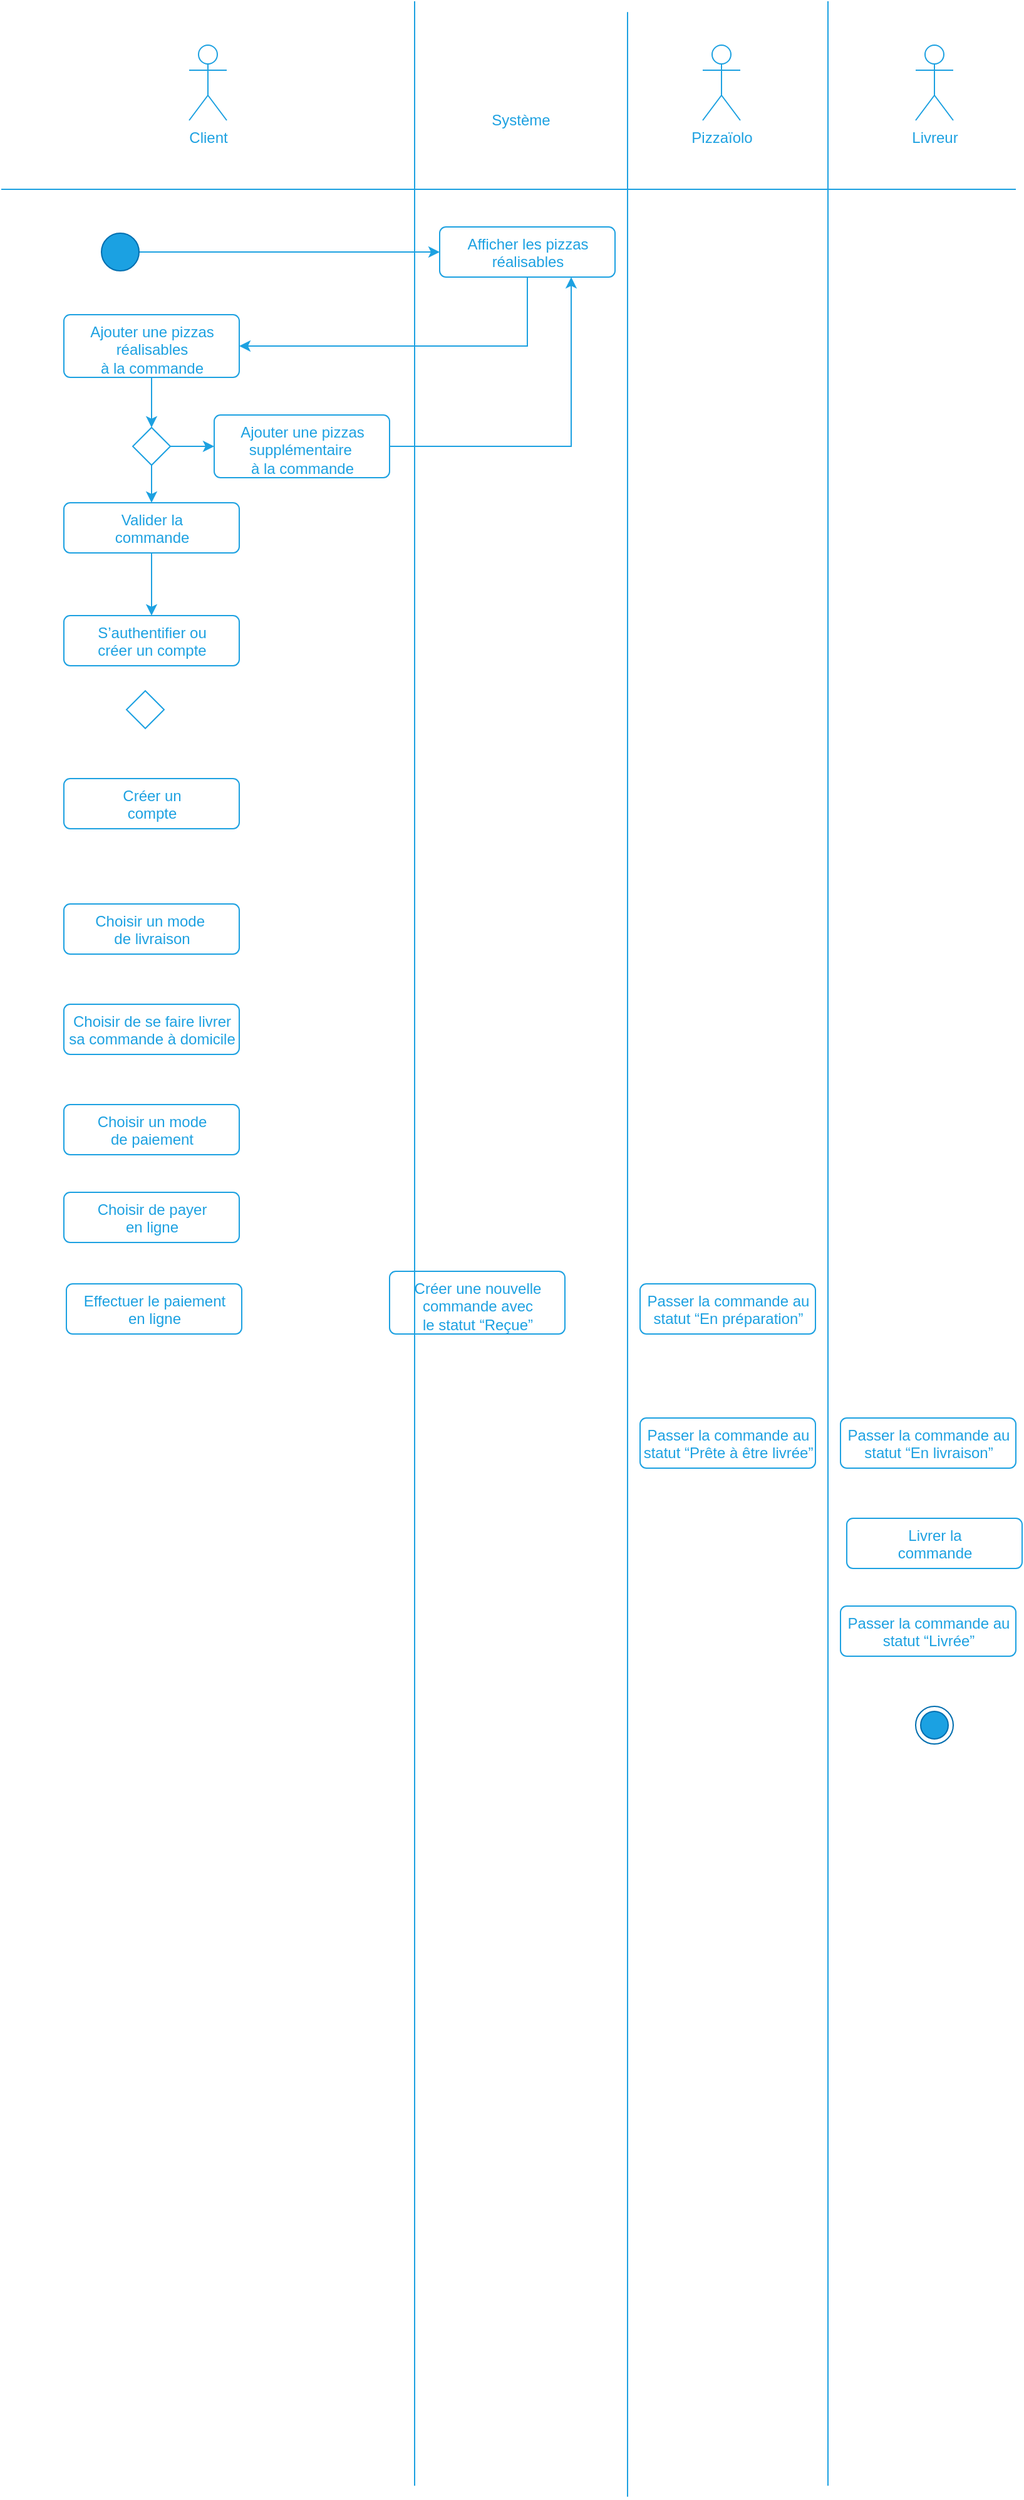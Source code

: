 <mxfile>
    <diagram id="ZDwU52DMAoR-JBrt6ogk" name="Page-1">
        <mxGraphModel dx="707" dy="735" grid="1" gridSize="10" guides="1" tooltips="1" connect="1" arrows="1" fold="1" page="1" pageScale="1" pageWidth="827" pageHeight="1169" math="0" shadow="0">
            <root>
                <mxCell id="0"/>
                <mxCell id="99" value="Application" style="" parent="0"/>
                <mxCell id="138" style="edgeStyle=orthogonalEdgeStyle;rounded=0;orthogonalLoop=1;jettySize=auto;html=1;exitX=1;exitY=0.5;exitDx=0;exitDy=0;entryX=0;entryY=0.5;entryDx=0;entryDy=0;strokeColor=#1DA1E1;" edge="1" parent="99" source="100" target="102">
                    <mxGeometry relative="1" as="geometry"/>
                </mxCell>
                <mxCell id="100" value="" style="ellipse;fillColor=#1ba1e2;strokeColor=#006EAF;fontColor=#ffffff;" vertex="1" parent="99">
                    <mxGeometry x="90" y="195" width="30" height="30" as="geometry"/>
                </mxCell>
                <mxCell id="101" value="" style="ellipse;html=1;shape=endState;fillColor=#1ba1e2;strokeColor=#006EAF;fontColor=#ffffff;" vertex="1" parent="99">
                    <mxGeometry x="740" y="1370" width="30" height="30" as="geometry"/>
                </mxCell>
                <mxCell id="137" style="edgeStyle=orthogonalEdgeStyle;rounded=0;orthogonalLoop=1;jettySize=auto;html=1;exitX=0.5;exitY=1;exitDx=0;exitDy=0;entryX=1;entryY=0.5;entryDx=0;entryDy=0;strokeColor=#1DA1E1;" edge="1" parent="99" source="102" target="109">
                    <mxGeometry relative="1" as="geometry"/>
                </mxCell>
                <mxCell id="102" value="&lt;font color=&quot;#1da1e1&quot;&gt;Afficher les pizzas &lt;br&gt;réalisables&lt;/font&gt;" style="html=1;align=center;verticalAlign=top;rounded=1;absoluteArcSize=1;arcSize=10;dashed=0;strokeColor=#1DA1E1;fillColor=none;" vertex="1" parent="99">
                    <mxGeometry x="360" y="190" width="140" height="40" as="geometry"/>
                </mxCell>
                <mxCell id="103" value="&lt;font color=&quot;#1da1e1&quot;&gt;Client&lt;/font&gt;" style="shape=umlActor;verticalLabelPosition=bottom;verticalAlign=top;html=1;strokeColor=#1DA1E1;fillColor=none;" vertex="1" parent="99">
                    <mxGeometry x="160" y="45" width="30" height="60" as="geometry"/>
                </mxCell>
                <mxCell id="104" value="" style="endArrow=none;html=1;strokeColor=#1DA1E1;" edge="1" parent="99">
                    <mxGeometry width="50" height="50" relative="1" as="geometry">
                        <mxPoint x="340" y="1991.667" as="sourcePoint"/>
                        <mxPoint x="340" y="10" as="targetPoint"/>
                    </mxGeometry>
                </mxCell>
                <mxCell id="107" value="&lt;font color=&quot;#1da1e1&quot;&gt;Système&lt;/font&gt;" style="text;html=1;strokeColor=none;fillColor=none;align=center;verticalAlign=middle;whiteSpace=wrap;rounded=0;" vertex="1" parent="99">
                    <mxGeometry x="380" y="95" width="90" height="20" as="geometry"/>
                </mxCell>
                <mxCell id="139" style="edgeStyle=orthogonalEdgeStyle;rounded=0;orthogonalLoop=1;jettySize=auto;html=1;exitX=0.5;exitY=1;exitDx=0;exitDy=0;entryX=0.5;entryY=0;entryDx=0;entryDy=0;strokeColor=#1DA1E1;" edge="1" parent="99" source="109" target="142">
                    <mxGeometry relative="1" as="geometry"/>
                </mxCell>
                <mxCell id="109" value="&lt;font color=&quot;#1da1e1&quot;&gt;Ajouter une pizzas &lt;br&gt;réalisables &lt;br&gt;à la commande&lt;/font&gt;" style="html=1;align=center;verticalAlign=top;rounded=1;absoluteArcSize=1;arcSize=10;dashed=0;strokeColor=#1DA1E1;fillColor=none;" vertex="1" parent="99">
                    <mxGeometry x="60" y="260" width="140" height="50" as="geometry"/>
                </mxCell>
                <mxCell id="140" style="edgeStyle=orthogonalEdgeStyle;rounded=0;orthogonalLoop=1;jettySize=auto;html=1;exitX=0.5;exitY=1;exitDx=0;exitDy=0;entryX=0.5;entryY=0;entryDx=0;entryDy=0;strokeColor=#1DA1E1;" edge="1" parent="99" source="111" target="112">
                    <mxGeometry relative="1" as="geometry"/>
                </mxCell>
                <mxCell id="111" value="&lt;font color=&quot;#1da1e1&quot;&gt;Valider la &lt;br&gt;commande&lt;/font&gt;" style="html=1;align=center;verticalAlign=top;rounded=1;absoluteArcSize=1;arcSize=10;dashed=0;strokeColor=#1DA1E1;fillColor=none;" vertex="1" parent="99">
                    <mxGeometry x="60" y="410" width="140" height="40" as="geometry"/>
                </mxCell>
                <mxCell id="112" value="&lt;font color=&quot;#1da1e1&quot;&gt;S’authentifier ou &lt;br&gt;créer un compte&lt;/font&gt;" style="html=1;align=center;verticalAlign=top;rounded=1;absoluteArcSize=1;arcSize=10;dashed=0;strokeColor=#1DA1E1;fillColor=none;" vertex="1" parent="99">
                    <mxGeometry x="60" y="500" width="140" height="40" as="geometry"/>
                </mxCell>
                <mxCell id="113" value="&lt;font color=&quot;#1da1e1&quot;&gt;Créer un &lt;br&gt;compte&lt;/font&gt;" style="html=1;align=center;verticalAlign=top;rounded=1;absoluteArcSize=1;arcSize=10;dashed=0;strokeColor=#1DA1E1;fillColor=none;" vertex="1" parent="99">
                    <mxGeometry x="60" y="630" width="140" height="40" as="geometry"/>
                </mxCell>
                <mxCell id="114" value="&lt;font color=&quot;#1da1e1&quot;&gt;Choisir un mode&amp;nbsp;&lt;br&gt;de livraison&lt;/font&gt;" style="html=1;align=center;verticalAlign=top;rounded=1;absoluteArcSize=1;arcSize=10;dashed=0;strokeColor=#1DA1E1;fillColor=none;" vertex="1" parent="99">
                    <mxGeometry x="60" y="730" width="140" height="40" as="geometry"/>
                </mxCell>
                <mxCell id="115" value="&lt;font color=&quot;#1da1e1&quot;&gt;Choisir de se faire livrer &lt;br&gt;sa commande à domicile&lt;/font&gt;" style="html=1;align=center;verticalAlign=top;rounded=1;absoluteArcSize=1;arcSize=10;dashed=0;strokeColor=#1DA1E1;fillColor=none;" vertex="1" parent="99">
                    <mxGeometry x="60" y="810" width="140" height="40" as="geometry"/>
                </mxCell>
                <mxCell id="116" value="&lt;font color=&quot;#1da1e1&quot;&gt;Choisir un mode &lt;br&gt;de paiement&lt;/font&gt;" style="html=1;align=center;verticalAlign=top;rounded=1;absoluteArcSize=1;arcSize=10;dashed=0;strokeColor=#1DA1E1;fillColor=none;" vertex="1" parent="99">
                    <mxGeometry x="60" y="890" width="140" height="40" as="geometry"/>
                </mxCell>
                <mxCell id="117" value="&lt;font color=&quot;#1da1e1&quot;&gt;Choisir de payer&lt;br&gt;en ligne&lt;/font&gt;" style="html=1;align=center;verticalAlign=top;rounded=1;absoluteArcSize=1;arcSize=10;dashed=0;strokeColor=#1DA1E1;fillColor=none;" vertex="1" parent="99">
                    <mxGeometry x="60" y="960" width="140" height="40" as="geometry"/>
                </mxCell>
                <mxCell id="118" value="&lt;font color=&quot;#1da1e1&quot;&gt;Effectuer le paiement&lt;br&gt;en ligne&lt;br&gt;&lt;/font&gt;" style="html=1;align=center;verticalAlign=top;rounded=1;absoluteArcSize=1;arcSize=10;dashed=0;strokeColor=#1DA1E1;fillColor=none;" vertex="1" parent="99">
                    <mxGeometry x="62" y="1033" width="140" height="40" as="geometry"/>
                </mxCell>
                <mxCell id="121" value="" style="endArrow=none;html=1;strokeColor=#1DA1E1;" edge="1" parent="99">
                    <mxGeometry width="50" height="50" relative="1" as="geometry">
                        <mxPoint x="10" y="160" as="sourcePoint"/>
                        <mxPoint x="820" y="160" as="targetPoint"/>
                    </mxGeometry>
                </mxCell>
                <mxCell id="122" value="" style="endArrow=none;html=1;strokeColor=#1DA1E1;" edge="1" parent="99">
                    <mxGeometry width="50" height="50" relative="1" as="geometry">
                        <mxPoint x="510" y="2000.337" as="sourcePoint"/>
                        <mxPoint x="510" y="18.67" as="targetPoint"/>
                    </mxGeometry>
                </mxCell>
                <mxCell id="123" value="&lt;font color=&quot;#1da1e1&quot;&gt;Pizzaïolo&lt;/font&gt;" style="shape=umlActor;verticalLabelPosition=bottom;verticalAlign=top;html=1;strokeColor=#1DA1E1;fillColor=none;" vertex="1" parent="99">
                    <mxGeometry x="570" y="45" width="30" height="60" as="geometry"/>
                </mxCell>
                <mxCell id="124" value="" style="endArrow=none;html=1;strokeColor=#1DA1E1;" edge="1" parent="99">
                    <mxGeometry width="50" height="50" relative="1" as="geometry">
                        <mxPoint x="670" y="1991.667" as="sourcePoint"/>
                        <mxPoint x="670" y="10.0" as="targetPoint"/>
                    </mxGeometry>
                </mxCell>
                <mxCell id="125" value="&lt;font color=&quot;#1da1e1&quot;&gt;Livreur&lt;/font&gt;" style="shape=umlActor;verticalLabelPosition=bottom;verticalAlign=top;html=1;strokeColor=#1DA1E1;fillColor=none;" vertex="1" parent="99">
                    <mxGeometry x="740" y="45" width="30" height="60" as="geometry"/>
                </mxCell>
                <mxCell id="130" value="&lt;font color=&quot;#1da1e1&quot;&gt;Passer la commande au &lt;br&gt;statut “En préparation”&lt;br&gt;&lt;/font&gt;" style="html=1;align=center;verticalAlign=top;rounded=1;absoluteArcSize=1;arcSize=10;dashed=0;strokeColor=#1DA1E1;fillColor=none;" vertex="1" parent="99">
                    <mxGeometry x="520" y="1033" width="140" height="40" as="geometry"/>
                </mxCell>
                <mxCell id="131" value="&lt;font color=&quot;#1da1e1&quot;&gt;Passer la commande au &lt;br&gt;statut “Prête à être livrée”&lt;br&gt;&lt;/font&gt;" style="html=1;align=center;verticalAlign=top;rounded=1;absoluteArcSize=1;arcSize=10;dashed=0;strokeColor=#1DA1E1;fillColor=none;" vertex="1" parent="99">
                    <mxGeometry x="520" y="1140" width="140" height="40" as="geometry"/>
                </mxCell>
                <mxCell id="132" value="&lt;font color=&quot;#1da1e1&quot;&gt;Passer la commande au &lt;br&gt;statut “En livraison”&lt;br&gt;&lt;/font&gt;" style="html=1;align=center;verticalAlign=top;rounded=1;absoluteArcSize=1;arcSize=10;dashed=0;strokeColor=#1DA1E1;fillColor=none;" vertex="1" parent="99">
                    <mxGeometry x="680" y="1140" width="140" height="40" as="geometry"/>
                </mxCell>
                <mxCell id="133" value="&lt;font color=&quot;#1da1e1&quot;&gt;Livrer la &lt;br&gt;commande&lt;br&gt;&lt;/font&gt;" style="html=1;align=center;verticalAlign=top;rounded=1;absoluteArcSize=1;arcSize=10;dashed=0;strokeColor=#1DA1E1;fillColor=none;" vertex="1" parent="99">
                    <mxGeometry x="685" y="1220" width="140" height="40" as="geometry"/>
                </mxCell>
                <mxCell id="134" value="&lt;font color=&quot;#1da1e1&quot;&gt;Passer la commande au &lt;br&gt;statut “Livrée”&lt;br&gt;&lt;/font&gt;" style="html=1;align=center;verticalAlign=top;rounded=1;absoluteArcSize=1;arcSize=10;dashed=0;strokeColor=#1DA1E1;fillColor=none;" vertex="1" parent="99">
                    <mxGeometry x="680" y="1290" width="140" height="40" as="geometry"/>
                </mxCell>
                <mxCell id="135" value="&lt;span style=&quot;color: rgb(29 , 161 , 225)&quot;&gt;Créer une nouvelle &lt;br&gt;commande&amp;nbsp;&lt;/span&gt;&lt;span style=&quot;color: rgb(29 , 161 , 225)&quot;&gt;avec &lt;br&gt;le statut “Reçue”&lt;/span&gt;&lt;font color=&quot;#1da1e1&quot;&gt;&lt;br&gt;&lt;/font&gt;" style="html=1;align=center;verticalAlign=top;rounded=1;absoluteArcSize=1;arcSize=10;dashed=0;strokeColor=#1DA1E1;fillColor=none;" vertex="1" parent="99">
                    <mxGeometry x="320" y="1023" width="140" height="50" as="geometry"/>
                </mxCell>
                <mxCell id="141" value="" style="rhombus;strokeColor=#1DA1E1;fillColor=none;" vertex="1" parent="99">
                    <mxGeometry x="110" y="560" width="30" height="30" as="geometry"/>
                </mxCell>
                <mxCell id="144" style="edgeStyle=orthogonalEdgeStyle;rounded=0;orthogonalLoop=1;jettySize=auto;html=1;exitX=0.5;exitY=1;exitDx=0;exitDy=0;entryX=0.5;entryY=0;entryDx=0;entryDy=0;strokeColor=#1DA1E1;" edge="1" parent="99" source="142" target="111">
                    <mxGeometry relative="1" as="geometry"/>
                </mxCell>
                <mxCell id="145" style="edgeStyle=orthogonalEdgeStyle;rounded=0;orthogonalLoop=1;jettySize=auto;html=1;exitX=1;exitY=0.5;exitDx=0;exitDy=0;entryX=0.75;entryY=1;entryDx=0;entryDy=0;strokeColor=#1DA1E1;" edge="1" parent="99" source="151" target="102">
                    <mxGeometry relative="1" as="geometry"/>
                </mxCell>
                <mxCell id="142" value="" style="rhombus;strokeColor=#1DA1E1;fillColor=none;" vertex="1" parent="99">
                    <mxGeometry x="115" y="350" width="30" height="30" as="geometry"/>
                </mxCell>
                <mxCell id="151" value="&lt;font color=&quot;#1da1e1&quot;&gt;Ajouter une pizzas &lt;br&gt;supplémentaire&amp;nbsp;&lt;br&gt;à la commande&lt;/font&gt;" style="html=1;align=center;verticalAlign=top;rounded=1;absoluteArcSize=1;arcSize=10;dashed=0;strokeColor=#1DA1E1;fillColor=none;" vertex="1" parent="99">
                    <mxGeometry x="180" y="340" width="140" height="50" as="geometry"/>
                </mxCell>
                <mxCell id="152" style="edgeStyle=orthogonalEdgeStyle;rounded=0;orthogonalLoop=1;jettySize=auto;html=1;exitX=1;exitY=0.5;exitDx=0;exitDy=0;entryX=0;entryY=0.5;entryDx=0;entryDy=0;strokeColor=#1DA1E1;" edge="1" parent="99" source="142" target="151">
                    <mxGeometry relative="1" as="geometry">
                        <mxPoint x="145" y="365" as="sourcePoint"/>
                        <mxPoint x="465" y="230" as="targetPoint"/>
                    </mxGeometry>
                </mxCell>
                <mxCell id="1" value="Acteurs et actions" parent="0"/>
            </root>
        </mxGraphModel>
    </diagram>
</mxfile>